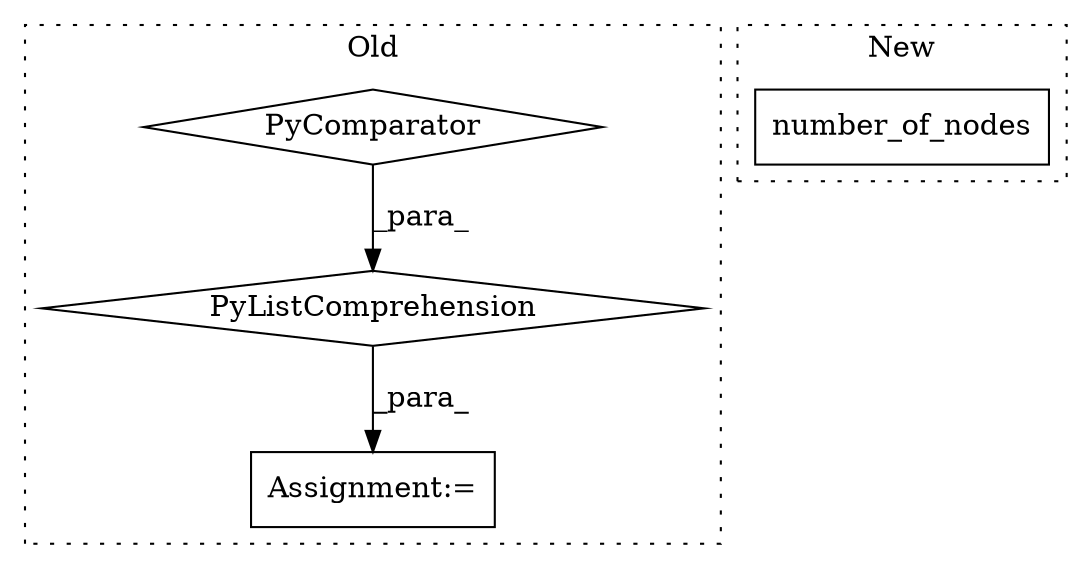 digraph G {
subgraph cluster0 {
1 [label="PyComparator" a="113" s="5848" l="30" shape="diamond"];
3 [label="PyListComprehension" a="109" s="5763" l="123" shape="diamond"];
4 [label="Assignment:=" a="7" s="5739" l="1" shape="box"];
label = "Old";
style="dotted";
}
subgraph cluster1 {
2 [label="number_of_nodes" a="32" s="5310" l="17" shape="box"];
label = "New";
style="dotted";
}
1 -> 3 [label="_para_"];
3 -> 4 [label="_para_"];
}
